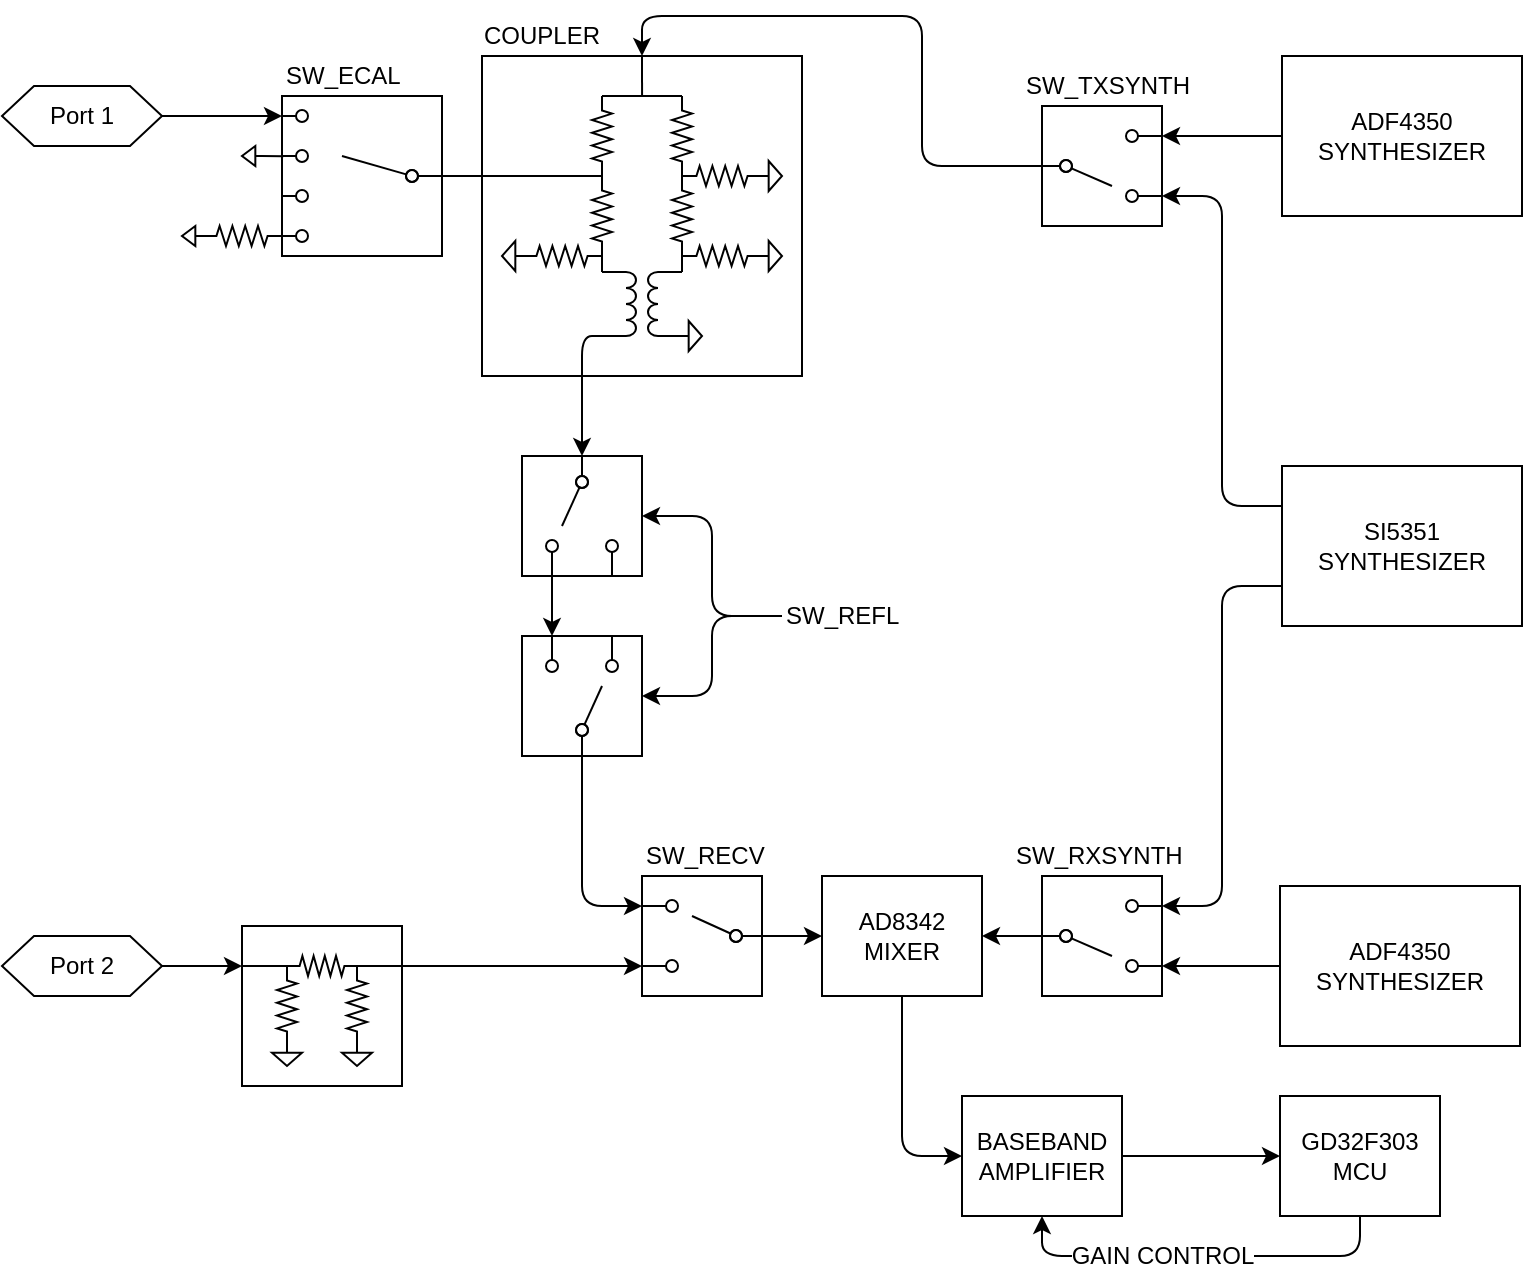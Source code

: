 <mxfile version="11.1.4" type="device"><diagram id="cgVU8b_XZretof_O3V7h" name="Page-1"><mxGraphModel dx="239" dy="143" grid="1" gridSize="10" guides="1" tooltips="1" connect="1" arrows="1" fold="1" page="1" pageScale="1" pageWidth="1200" pageHeight="1100" math="0" shadow="0"><root><mxCell id="0"/><mxCell id="1" parent="0"/><mxCell id="WSFBnUzF09cNCr2kYtJ2-11" style="edgeStyle=orthogonalEdgeStyle;rounded=1;orthogonalLoop=1;jettySize=auto;html=1;exitX=0;exitY=0.5;exitDx=0;exitDy=0;" parent="1" source="WSFBnUzF09cNCr2kYtJ2-2" edge="1"><mxGeometry relative="1" as="geometry"><mxPoint x="660" y="695" as="targetPoint"/><Array as="points"><mxPoint x="700" y="695"/><mxPoint x="700" y="695"/></Array></mxGeometry></mxCell><mxCell id="WSFBnUzF09cNCr2kYtJ2-2" value="ADF4350&lt;br&gt;SYNTHESIZER" style="rounded=0;whiteSpace=wrap;html=1;" parent="1" vertex="1"><mxGeometry x="719" y="655" width="120" height="80" as="geometry"/></mxCell><mxCell id="WSFBnUzF09cNCr2kYtJ2-78" style="edgeStyle=orthogonalEdgeStyle;rounded=1;orthogonalLoop=1;jettySize=auto;html=1;exitX=0;exitY=0.25;exitDx=0;exitDy=0;endArrow=classic;endFill=1;strokeColor=#000000;entryX=0;entryY=0.25;entryDx=0;entryDy=0;" parent="1" source="WSFBnUzF09cNCr2kYtJ2-3" target="WSFBnUzF09cNCr2kYtJ2-214" edge="1"><mxGeometry relative="1" as="geometry"><mxPoint x="670" y="310" as="targetPoint"/><Array as="points"><mxPoint x="690" y="465"/><mxPoint x="690" y="310"/></Array></mxGeometry></mxCell><mxCell id="WSFBnUzF09cNCr2kYtJ2-79" style="edgeStyle=orthogonalEdgeStyle;rounded=1;orthogonalLoop=1;jettySize=auto;html=1;exitX=0;exitY=0.75;exitDx=0;exitDy=0;endArrow=classic;endFill=1;strokeColor=#000000;entryX=0;entryY=0.75;entryDx=0;entryDy=0;" parent="1" source="WSFBnUzF09cNCr2kYtJ2-3" target="WSFBnUzF09cNCr2kYtJ2-299" edge="1"><mxGeometry relative="1" as="geometry"><mxPoint x="660" y="670" as="targetPoint"/><Array as="points"><mxPoint x="690" y="505"/><mxPoint x="690" y="665"/></Array></mxGeometry></mxCell><mxCell id="WSFBnUzF09cNCr2kYtJ2-3" value="SI5351&lt;br&gt;SYNTHESIZER" style="rounded=0;whiteSpace=wrap;html=1;" parent="1" vertex="1"><mxGeometry x="720" y="445" width="120" height="80" as="geometry"/></mxCell><mxCell id="WSFBnUzF09cNCr2kYtJ2-9" style="edgeStyle=orthogonalEdgeStyle;rounded=1;orthogonalLoop=1;jettySize=auto;html=1;exitX=0;exitY=0.5;exitDx=0;exitDy=0;entryX=0;entryY=0.75;entryDx=0;entryDy=0;" parent="1" source="WSFBnUzF09cNCr2kYtJ2-4" target="WSFBnUzF09cNCr2kYtJ2-214" edge="1"><mxGeometry relative="1" as="geometry"><mxPoint x="680" y="280" as="targetPoint"/><Array as="points"/></mxGeometry></mxCell><mxCell id="WSFBnUzF09cNCr2kYtJ2-4" value="ADF4350&lt;br&gt;SYNTHESIZER" style="rounded=0;whiteSpace=wrap;html=1;" parent="1" vertex="1"><mxGeometry x="720" y="240" width="120" height="80" as="geometry"/></mxCell><mxCell id="WSFBnUzF09cNCr2kYtJ2-122" style="edgeStyle=orthogonalEdgeStyle;rounded=1;orthogonalLoop=1;jettySize=auto;html=1;exitX=0.5;exitY=1;exitDx=0;exitDy=0;entryX=0;entryY=0.5;entryDx=0;entryDy=0;endArrow=classic;endFill=1;strokeColor=#000000;" parent="1" source="WSFBnUzF09cNCr2kYtJ2-12" target="WSFBnUzF09cNCr2kYtJ2-121" edge="1"><mxGeometry relative="1" as="geometry"/></mxCell><mxCell id="WSFBnUzF09cNCr2kYtJ2-12" value="AD8342&lt;br&gt;MIXER" style="rounded=0;whiteSpace=wrap;html=1;" parent="1" vertex="1"><mxGeometry x="490" y="650" width="80" height="60" as="geometry"/></mxCell><mxCell id="WSFBnUzF09cNCr2kYtJ2-124" style="edgeStyle=orthogonalEdgeStyle;rounded=1;orthogonalLoop=1;jettySize=auto;html=1;exitX=1;exitY=0.5;exitDx=0;exitDy=0;endArrow=classic;endFill=1;strokeColor=#000000;" parent="1" source="WSFBnUzF09cNCr2kYtJ2-121" target="WSFBnUzF09cNCr2kYtJ2-123" edge="1"><mxGeometry relative="1" as="geometry"/></mxCell><mxCell id="WSFBnUzF09cNCr2kYtJ2-121" value="BASEBAND&lt;br&gt;AMPLIFIER" style="rounded=0;whiteSpace=wrap;html=1;" parent="1" vertex="1"><mxGeometry x="560" y="760" width="80" height="60" as="geometry"/></mxCell><mxCell id="WSFBnUzF09cNCr2kYtJ2-234" style="edgeStyle=orthogonalEdgeStyle;rounded=1;orthogonalLoop=1;jettySize=auto;html=1;exitX=0.5;exitY=1;exitDx=0;exitDy=0;entryX=0.5;entryY=1;entryDx=0;entryDy=0;endArrow=classic;endFill=1;strokeColor=#000000;" parent="1" source="WSFBnUzF09cNCr2kYtJ2-123" target="WSFBnUzF09cNCr2kYtJ2-121" edge="1"><mxGeometry relative="1" as="geometry"/></mxCell><mxCell id="WSFBnUzF09cNCr2kYtJ2-235" value="GAIN CONTROL" style="text;html=1;resizable=0;points=[];align=center;verticalAlign=middle;labelBackgroundColor=#ffffff;" parent="WSFBnUzF09cNCr2kYtJ2-234" vertex="1" connectable="0"><mxGeometry x="0.316" y="-1" relative="1" as="geometry"><mxPoint x="12" y="0.5" as="offset"/></mxGeometry></mxCell><mxCell id="WSFBnUzF09cNCr2kYtJ2-123" value="GD32F303&lt;br&gt;MCU" style="rounded=0;whiteSpace=wrap;html=1;" parent="1" vertex="1"><mxGeometry x="719" y="760" width="80" height="60" as="geometry"/></mxCell><mxCell id="WSFBnUzF09cNCr2kYtJ2-270" style="edgeStyle=none;rounded=1;orthogonalLoop=1;jettySize=auto;html=1;exitX=1;exitY=0.5;exitDx=0;exitDy=0;endArrow=classic;endFill=1;strokeColor=#000000;" parent="1" source="WSFBnUzF09cNCr2kYtJ2-125" edge="1"><mxGeometry relative="1" as="geometry"><mxPoint x="220" y="270" as="targetPoint"/></mxGeometry></mxCell><mxCell id="WSFBnUzF09cNCr2kYtJ2-125" value="Port 1" style="shape=hexagon;perimeter=hexagonPerimeter2;whiteSpace=wrap;html=1;size=0.2;" parent="1" vertex="1"><mxGeometry x="80" y="255" width="80" height="30" as="geometry"/></mxCell><mxCell id="WSFBnUzF09cNCr2kYtJ2-138" style="edgeStyle=orthogonalEdgeStyle;rounded=1;orthogonalLoop=1;jettySize=auto;html=1;exitX=1;exitY=0.5;exitDx=0;exitDy=0;entryX=0;entryY=0.25;entryDx=0;entryDy=0;endArrow=classic;endFill=1;strokeColor=#000000;" parent="1" source="WSFBnUzF09cNCr2kYtJ2-127" target="WSFBnUzF09cNCr2kYtJ2-128" edge="1"><mxGeometry relative="1" as="geometry"/></mxCell><mxCell id="WSFBnUzF09cNCr2kYtJ2-127" value="Port 2" style="shape=hexagon;perimeter=hexagonPerimeter2;whiteSpace=wrap;html=1;size=0.2;" parent="1" vertex="1"><mxGeometry x="80" y="680" width="80" height="30" as="geometry"/></mxCell><mxCell id="WSFBnUzF09cNCr2kYtJ2-136" value="" style="group" parent="1" vertex="1" connectable="0"><mxGeometry x="200" y="675" width="80" height="80" as="geometry"/></mxCell><mxCell id="WSFBnUzF09cNCr2kYtJ2-128" value="" style="rounded=0;whiteSpace=wrap;html=1;" parent="WSFBnUzF09cNCr2kYtJ2-136" vertex="1"><mxGeometry width="80" height="80" as="geometry"/></mxCell><mxCell id="WSFBnUzF09cNCr2kYtJ2-129" value="" style="pointerEvents=1;verticalLabelPosition=bottom;shadow=0;dashed=0;align=center;fillColor=#ffffff;html=1;verticalAlign=top;strokeWidth=1;shape=mxgraph.electrical.resistors.resistor_2;" parent="WSFBnUzF09cNCr2kYtJ2-136" vertex="1"><mxGeometry x="22.5" y="15" width="35" height="10" as="geometry"/></mxCell><mxCell id="WSFBnUzF09cNCr2kYtJ2-130" value="" style="pointerEvents=1;verticalLabelPosition=bottom;shadow=0;dashed=0;align=center;fillColor=#ffffff;html=1;verticalAlign=top;strokeWidth=1;shape=mxgraph.electrical.resistors.resistor_2;direction=south;" parent="WSFBnUzF09cNCr2kYtJ2-136" vertex="1"><mxGeometry x="17.5" y="20" width="10" height="40" as="geometry"/></mxCell><mxCell id="WSFBnUzF09cNCr2kYtJ2-135" style="edgeStyle=orthogonalEdgeStyle;rounded=1;orthogonalLoop=1;jettySize=auto;html=1;exitX=0;exitY=0.5;exitDx=0;exitDy=0;exitPerimeter=0;entryX=1;entryY=0.25;entryDx=0;entryDy=0;endArrow=none;endFill=0;strokeColor=#000000;" parent="WSFBnUzF09cNCr2kYtJ2-136" source="WSFBnUzF09cNCr2kYtJ2-131" target="WSFBnUzF09cNCr2kYtJ2-128" edge="1"><mxGeometry relative="1" as="geometry"/></mxCell><mxCell id="WSFBnUzF09cNCr2kYtJ2-131" value="" style="pointerEvents=1;verticalLabelPosition=bottom;shadow=0;dashed=0;align=center;fillColor=#ffffff;html=1;verticalAlign=top;strokeWidth=1;shape=mxgraph.electrical.resistors.resistor_2;direction=south;" parent="WSFBnUzF09cNCr2kYtJ2-136" vertex="1"><mxGeometry x="52.5" y="20" width="10" height="40" as="geometry"/></mxCell><mxCell id="WSFBnUzF09cNCr2kYtJ2-132" value="" style="pointerEvents=1;verticalLabelPosition=bottom;shadow=0;dashed=0;align=center;fillColor=#ffffff;html=1;verticalAlign=top;strokeWidth=1;shape=mxgraph.electrical.signal_sources.signal_ground;" parent="WSFBnUzF09cNCr2kYtJ2-136" vertex="1"><mxGeometry x="15" y="60" width="15" height="10" as="geometry"/></mxCell><mxCell id="WSFBnUzF09cNCr2kYtJ2-133" value="" style="pointerEvents=1;verticalLabelPosition=bottom;shadow=0;dashed=0;align=center;fillColor=#ffffff;html=1;verticalAlign=top;strokeWidth=1;shape=mxgraph.electrical.signal_sources.signal_ground;" parent="WSFBnUzF09cNCr2kYtJ2-136" vertex="1"><mxGeometry x="50" y="60" width="15" height="10" as="geometry"/></mxCell><mxCell id="WSFBnUzF09cNCr2kYtJ2-134" style="edgeStyle=orthogonalEdgeStyle;rounded=1;orthogonalLoop=1;jettySize=auto;html=1;exitX=0;exitY=0.25;exitDx=0;exitDy=0;entryX=0;entryY=0.5;entryDx=0;entryDy=0;entryPerimeter=0;endArrow=none;endFill=0;strokeColor=#000000;" parent="WSFBnUzF09cNCr2kYtJ2-136" source="WSFBnUzF09cNCr2kYtJ2-128" target="WSFBnUzF09cNCr2kYtJ2-129" edge="1"><mxGeometry relative="1" as="geometry"/></mxCell><mxCell id="WSFBnUzF09cNCr2kYtJ2-191" value="" style="group;rotation=-90;" parent="1" vertex="1" connectable="0"><mxGeometry x="340" y="440" width="60" height="60" as="geometry"/></mxCell><mxCell id="WSFBnUzF09cNCr2kYtJ2-192" value="" style="rounded=0;whiteSpace=wrap;html=1;rotation=-90;" parent="WSFBnUzF09cNCr2kYtJ2-191" vertex="1"><mxGeometry width="60" height="60" as="geometry"/></mxCell><mxCell id="WSFBnUzF09cNCr2kYtJ2-193" value="" style="endArrow=oval;html=1;endFill=0;exitX=0;exitY=0.25;exitDx=0;exitDy=0;" parent="WSFBnUzF09cNCr2kYtJ2-191" source="WSFBnUzF09cNCr2kYtJ2-192" edge="1"><mxGeometry width="50" height="50" relative="1" as="geometry"><mxPoint x="15" y="65" as="sourcePoint"/><mxPoint x="15" y="45" as="targetPoint"/></mxGeometry></mxCell><mxCell id="WSFBnUzF09cNCr2kYtJ2-194" value="" style="endArrow=oval;html=1;endFill=0;exitX=0;exitY=0.75;exitDx=0;exitDy=0;" parent="WSFBnUzF09cNCr2kYtJ2-191" source="WSFBnUzF09cNCr2kYtJ2-192" edge="1"><mxGeometry width="50" height="50" relative="1" as="geometry"><mxPoint x="45" y="65" as="sourcePoint"/><mxPoint x="45" y="45" as="targetPoint"/></mxGeometry></mxCell><mxCell id="WSFBnUzF09cNCr2kYtJ2-195" value="" style="endArrow=oval;html=1;endFill=0;" parent="WSFBnUzF09cNCr2kYtJ2-191" edge="1"><mxGeometry width="50" height="50" relative="1" as="geometry"><mxPoint x="20" y="35" as="sourcePoint"/><mxPoint x="30" y="13" as="targetPoint"/></mxGeometry></mxCell><mxCell id="WSFBnUzF09cNCr2kYtJ2-196" value="" style="endArrow=oval;html=1;endFill=0;exitX=1;exitY=0.5;exitDx=0;exitDy=0;" parent="WSFBnUzF09cNCr2kYtJ2-191" source="WSFBnUzF09cNCr2kYtJ2-192" edge="1"><mxGeometry width="50" height="50" relative="1" as="geometry"><mxPoint x="30" y="-7" as="sourcePoint"/><mxPoint x="30" y="13" as="targetPoint"/></mxGeometry></mxCell><mxCell id="WSFBnUzF09cNCr2kYtJ2-213" value="" style="group;rotation=-180;" parent="1" vertex="1" connectable="0"><mxGeometry x="600" y="265" width="60" height="60" as="geometry"/></mxCell><mxCell id="WSFBnUzF09cNCr2kYtJ2-214" value="" style="rounded=0;whiteSpace=wrap;html=1;rotation=-180;" parent="WSFBnUzF09cNCr2kYtJ2-213" vertex="1"><mxGeometry width="60" height="60" as="geometry"/></mxCell><mxCell id="WSFBnUzF09cNCr2kYtJ2-215" value="" style="endArrow=oval;html=1;endFill=0;exitX=0;exitY=0.25;exitDx=0;exitDy=0;" parent="WSFBnUzF09cNCr2kYtJ2-213" source="WSFBnUzF09cNCr2kYtJ2-214" edge="1"><mxGeometry width="50" height="50" relative="1" as="geometry"><mxPoint x="65" y="45" as="sourcePoint"/><mxPoint x="45" y="45" as="targetPoint"/></mxGeometry></mxCell><mxCell id="WSFBnUzF09cNCr2kYtJ2-216" value="" style="endArrow=oval;html=1;endFill=0;exitX=0;exitY=0.75;exitDx=0;exitDy=0;" parent="WSFBnUzF09cNCr2kYtJ2-213" source="WSFBnUzF09cNCr2kYtJ2-214" edge="1"><mxGeometry width="50" height="50" relative="1" as="geometry"><mxPoint x="65" y="15" as="sourcePoint"/><mxPoint x="45" y="15" as="targetPoint"/></mxGeometry></mxCell><mxCell id="WSFBnUzF09cNCr2kYtJ2-217" value="" style="endArrow=oval;html=1;endFill=0;" parent="WSFBnUzF09cNCr2kYtJ2-213" edge="1"><mxGeometry width="50" height="50" relative="1" as="geometry"><mxPoint x="35" y="40" as="sourcePoint"/><mxPoint x="12" y="30" as="targetPoint"/></mxGeometry></mxCell><mxCell id="WSFBnUzF09cNCr2kYtJ2-218" value="" style="endArrow=oval;html=1;endFill=0;exitX=1;exitY=0.5;exitDx=0;exitDy=0;" parent="WSFBnUzF09cNCr2kYtJ2-213" source="WSFBnUzF09cNCr2kYtJ2-214" edge="1"><mxGeometry width="50" height="50" relative="1" as="geometry"><mxPoint x="-8" y="30" as="sourcePoint"/><mxPoint x="12" y="30" as="targetPoint"/></mxGeometry></mxCell><mxCell id="WSFBnUzF09cNCr2kYtJ2-220" style="edgeStyle=orthogonalEdgeStyle;rounded=1;orthogonalLoop=1;jettySize=auto;html=1;exitX=1;exitY=0.5;exitDx=0;exitDy=0;entryX=0.5;entryY=0;entryDx=0;entryDy=0;endArrow=classic;endFill=1;strokeColor=#000000;" parent="1" source="WSFBnUzF09cNCr2kYtJ2-214" target="WSFBnUzF09cNCr2kYtJ2-64" edge="1"><mxGeometry relative="1" as="geometry"/></mxCell><mxCell id="WSFBnUzF09cNCr2kYtJ2-223" value="" style="group" parent="1" vertex="1" connectable="0"><mxGeometry x="320" y="240" width="160" height="160" as="geometry"/></mxCell><mxCell id="WSFBnUzF09cNCr2kYtJ2-64" value="" style="rounded=0;whiteSpace=wrap;html=1;" parent="WSFBnUzF09cNCr2kYtJ2-223" vertex="1"><mxGeometry width="160" height="160" as="geometry"/></mxCell><mxCell id="WSFBnUzF09cNCr2kYtJ2-140" value="" style="pointerEvents=1;verticalLabelPosition=bottom;shadow=0;dashed=0;align=center;fillColor=#ffffff;html=1;verticalAlign=top;strokeWidth=1;shape=mxgraph.electrical.resistors.resistor_2;direction=south;" parent="WSFBnUzF09cNCr2kYtJ2-223" vertex="1"><mxGeometry x="55" y="20" width="10" height="40" as="geometry"/></mxCell><mxCell id="WSFBnUzF09cNCr2kYtJ2-141" value="" style="pointerEvents=1;verticalLabelPosition=bottom;shadow=0;dashed=0;align=center;fillColor=#ffffff;html=1;verticalAlign=top;strokeWidth=1;shape=mxgraph.electrical.resistors.resistor_2;direction=south;" parent="WSFBnUzF09cNCr2kYtJ2-223" vertex="1"><mxGeometry x="95" y="20" width="10" height="40" as="geometry"/></mxCell><mxCell id="WSFBnUzF09cNCr2kYtJ2-151" style="edgeStyle=orthogonalEdgeStyle;rounded=1;orthogonalLoop=1;jettySize=auto;html=1;exitX=0;exitY=0.5;exitDx=0;exitDy=0;exitPerimeter=0;entryX=0;entryY=0.5;entryDx=0;entryDy=0;entryPerimeter=0;endArrow=none;endFill=0;strokeColor=#000000;" parent="WSFBnUzF09cNCr2kYtJ2-223" source="WSFBnUzF09cNCr2kYtJ2-140" target="WSFBnUzF09cNCr2kYtJ2-141" edge="1"><mxGeometry relative="1" as="geometry"><Array as="points"><mxPoint x="80" y="20"/><mxPoint x="80" y="20"/></Array></mxGeometry></mxCell><mxCell id="WSFBnUzF09cNCr2kYtJ2-142" value="" style="pointerEvents=1;verticalLabelPosition=bottom;shadow=0;dashed=0;align=center;fillColor=#ffffff;html=1;verticalAlign=top;strokeWidth=1;shape=mxgraph.electrical.resistors.resistor_2;direction=south;" parent="WSFBnUzF09cNCr2kYtJ2-223" vertex="1"><mxGeometry x="55" y="60" width="10" height="40" as="geometry"/></mxCell><mxCell id="WSFBnUzF09cNCr2kYtJ2-143" value="" style="pointerEvents=1;verticalLabelPosition=bottom;shadow=0;dashed=0;align=center;fillColor=#ffffff;html=1;verticalAlign=top;strokeWidth=1;shape=mxgraph.electrical.resistors.resistor_2;direction=south;" parent="WSFBnUzF09cNCr2kYtJ2-223" vertex="1"><mxGeometry x="95" y="60" width="10" height="40" as="geometry"/></mxCell><mxCell id="WSFBnUzF09cNCr2kYtJ2-144" value="" style="pointerEvents=1;verticalLabelPosition=bottom;shadow=0;dashed=0;align=center;fillColor=#ffffff;html=1;verticalAlign=top;strokeWidth=1;shape=mxgraph.electrical.resistors.resistor_2;direction=west;" parent="WSFBnUzF09cNCr2kYtJ2-223" vertex="1"><mxGeometry x="20" y="95" width="40" height="10" as="geometry"/></mxCell><mxCell id="WSFBnUzF09cNCr2kYtJ2-145" value="" style="pointerEvents=1;verticalLabelPosition=bottom;shadow=0;dashed=0;align=center;fillColor=#ffffff;html=1;verticalAlign=top;strokeWidth=1;shape=mxgraph.electrical.resistors.resistor_2;direction=west;" parent="WSFBnUzF09cNCr2kYtJ2-223" vertex="1"><mxGeometry x="100" y="95" width="40" height="10" as="geometry"/></mxCell><mxCell id="WSFBnUzF09cNCr2kYtJ2-146" value="" style="pointerEvents=1;verticalLabelPosition=bottom;shadow=0;dashed=0;align=center;fillColor=#ffffff;html=1;verticalAlign=top;strokeWidth=1;shape=mxgraph.electrical.resistors.resistor_2;direction=west;" parent="WSFBnUzF09cNCr2kYtJ2-223" vertex="1"><mxGeometry x="100" y="55" width="40" height="10" as="geometry"/></mxCell><mxCell id="WSFBnUzF09cNCr2kYtJ2-147" value="" style="pointerEvents=1;verticalLabelPosition=bottom;shadow=0;dashed=0;align=center;fillColor=#ffffff;html=1;verticalAlign=top;strokeWidth=1;shape=mxgraph.electrical.signal_sources.signal_ground;direction=north;" parent="WSFBnUzF09cNCr2kYtJ2-223" vertex="1"><mxGeometry x="140" y="52.5" width="10" height="15" as="geometry"/></mxCell><mxCell id="WSFBnUzF09cNCr2kYtJ2-148" value="" style="pointerEvents=1;verticalLabelPosition=bottom;shadow=0;dashed=0;align=center;fillColor=#ffffff;html=1;verticalAlign=top;strokeWidth=1;shape=mxgraph.electrical.signal_sources.signal_ground;direction=north;" parent="WSFBnUzF09cNCr2kYtJ2-223" vertex="1"><mxGeometry x="140" y="92.5" width="10" height="15" as="geometry"/></mxCell><mxCell id="WSFBnUzF09cNCr2kYtJ2-149" value="" style="pointerEvents=1;verticalLabelPosition=bottom;shadow=0;dashed=0;align=center;fillColor=#ffffff;html=1;verticalAlign=top;strokeWidth=1;shape=mxgraph.electrical.signal_sources.signal_ground;direction=south;" parent="WSFBnUzF09cNCr2kYtJ2-223" vertex="1"><mxGeometry x="10" y="92.5" width="10" height="15" as="geometry"/></mxCell><mxCell id="WSFBnUzF09cNCr2kYtJ2-153" value="" style="pointerEvents=1;verticalLabelPosition=bottom;shadow=0;dashed=0;align=center;fillColor=#ffffff;html=1;verticalAlign=top;strokeWidth=1;shape=mxgraph.electrical.inductors.transformer;direction=east;" parent="WSFBnUzF09cNCr2kYtJ2-223" vertex="1"><mxGeometry x="60" y="108" width="40" height="32" as="geometry"/></mxCell><mxCell id="WSFBnUzF09cNCr2kYtJ2-154" style="edgeStyle=orthogonalEdgeStyle;rounded=1;orthogonalLoop=1;jettySize=auto;html=1;exitX=0;exitY=0.5;exitDx=0;exitDy=0;exitPerimeter=0;entryX=0;entryY=0;entryDx=0;entryDy=0;entryPerimeter=0;endArrow=none;endFill=0;strokeColor=#000000;" parent="WSFBnUzF09cNCr2kYtJ2-223" source="WSFBnUzF09cNCr2kYtJ2-144" target="WSFBnUzF09cNCr2kYtJ2-153" edge="1"><mxGeometry relative="1" as="geometry"/></mxCell><mxCell id="WSFBnUzF09cNCr2kYtJ2-155" style="edgeStyle=orthogonalEdgeStyle;rounded=1;orthogonalLoop=1;jettySize=auto;html=1;exitX=1;exitY=0.5;exitDx=0;exitDy=0;exitPerimeter=0;entryX=1;entryY=0;entryDx=0;entryDy=0;entryPerimeter=0;endArrow=none;endFill=0;strokeColor=#000000;" parent="WSFBnUzF09cNCr2kYtJ2-223" source="WSFBnUzF09cNCr2kYtJ2-145" target="WSFBnUzF09cNCr2kYtJ2-153" edge="1"><mxGeometry relative="1" as="geometry"/></mxCell><mxCell id="WSFBnUzF09cNCr2kYtJ2-156" value="" style="pointerEvents=1;verticalLabelPosition=bottom;shadow=0;dashed=0;align=center;fillColor=#ffffff;html=1;verticalAlign=top;strokeWidth=1;shape=mxgraph.electrical.signal_sources.signal_ground;direction=north;" parent="WSFBnUzF09cNCr2kYtJ2-223" vertex="1"><mxGeometry x="100" y="132.5" width="10" height="15" as="geometry"/></mxCell><mxCell id="WSFBnUzF09cNCr2kYtJ2-222" style="edgeStyle=orthogonalEdgeStyle;rounded=1;orthogonalLoop=1;jettySize=auto;html=1;exitX=0.5;exitY=0;exitDx=0;exitDy=0;endArrow=none;endFill=0;strokeColor=#000000;" parent="WSFBnUzF09cNCr2kYtJ2-223" source="WSFBnUzF09cNCr2kYtJ2-64" edge="1"><mxGeometry relative="1" as="geometry"><mxPoint x="80.032" y="19.935" as="targetPoint"/></mxGeometry></mxCell><mxCell id="WSFBnUzF09cNCr2kYtJ2-197" style="edgeStyle=orthogonalEdgeStyle;rounded=1;orthogonalLoop=1;jettySize=auto;html=1;exitX=0;exitY=1;exitDx=0;exitDy=0;exitPerimeter=0;entryX=1;entryY=0.5;entryDx=0;entryDy=0;endArrow=classic;endFill=1;strokeColor=#000000;" parent="1" source="WSFBnUzF09cNCr2kYtJ2-153" target="WSFBnUzF09cNCr2kYtJ2-192" edge="1"><mxGeometry relative="1" as="geometry"><Array as="points"><mxPoint x="370" y="380"/></Array></mxGeometry></mxCell><mxCell id="WSFBnUzF09cNCr2kYtJ2-225" value="COUPLER" style="text;html=1;strokeColor=none;fillColor=none;align=center;verticalAlign=middle;whiteSpace=wrap;rounded=0;" parent="1" vertex="1"><mxGeometry x="320" y="220" width="60" height="20" as="geometry"/></mxCell><mxCell id="WSFBnUzF09cNCr2kYtJ2-226" value="" style="group;rotation=90;" parent="1" vertex="1" connectable="0"><mxGeometry x="340" y="530" width="60" height="60" as="geometry"/></mxCell><mxCell id="WSFBnUzF09cNCr2kYtJ2-227" value="" style="rounded=0;whiteSpace=wrap;html=1;rotation=90;" parent="WSFBnUzF09cNCr2kYtJ2-226" vertex="1"><mxGeometry width="60" height="60" as="geometry"/></mxCell><mxCell id="WSFBnUzF09cNCr2kYtJ2-228" value="" style="endArrow=oval;html=1;endFill=0;exitX=0;exitY=0.25;exitDx=0;exitDy=0;" parent="WSFBnUzF09cNCr2kYtJ2-226" source="WSFBnUzF09cNCr2kYtJ2-227" edge="1"><mxGeometry width="50" height="50" relative="1" as="geometry"><mxPoint x="45" y="-5" as="sourcePoint"/><mxPoint x="45" y="15" as="targetPoint"/></mxGeometry></mxCell><mxCell id="WSFBnUzF09cNCr2kYtJ2-229" value="" style="endArrow=oval;html=1;endFill=0;exitX=0;exitY=0.75;exitDx=0;exitDy=0;" parent="WSFBnUzF09cNCr2kYtJ2-226" source="WSFBnUzF09cNCr2kYtJ2-227" edge="1"><mxGeometry width="50" height="50" relative="1" as="geometry"><mxPoint x="15" y="-5" as="sourcePoint"/><mxPoint x="15" y="15" as="targetPoint"/></mxGeometry></mxCell><mxCell id="WSFBnUzF09cNCr2kYtJ2-230" value="" style="endArrow=oval;html=1;endFill=0;" parent="WSFBnUzF09cNCr2kYtJ2-226" edge="1"><mxGeometry width="50" height="50" relative="1" as="geometry"><mxPoint x="40" y="25" as="sourcePoint"/><mxPoint x="30" y="47" as="targetPoint"/></mxGeometry></mxCell><mxCell id="WSFBnUzF09cNCr2kYtJ2-231" value="" style="endArrow=oval;html=1;endFill=0;exitX=1;exitY=0.5;exitDx=0;exitDy=0;" parent="WSFBnUzF09cNCr2kYtJ2-226" source="WSFBnUzF09cNCr2kYtJ2-227" edge="1"><mxGeometry width="50" height="50" relative="1" as="geometry"><mxPoint x="30" y="67" as="sourcePoint"/><mxPoint x="30" y="47" as="targetPoint"/></mxGeometry></mxCell><mxCell id="WSFBnUzF09cNCr2kYtJ2-232" style="edgeStyle=orthogonalEdgeStyle;rounded=1;orthogonalLoop=1;jettySize=auto;html=1;exitX=0;exitY=0.25;exitDx=0;exitDy=0;entryX=0;entryY=0.75;entryDx=0;entryDy=0;endArrow=classic;endFill=1;strokeColor=#000000;" parent="1" source="WSFBnUzF09cNCr2kYtJ2-192" target="WSFBnUzF09cNCr2kYtJ2-227" edge="1"><mxGeometry relative="1" as="geometry"/></mxCell><mxCell id="WSFBnUzF09cNCr2kYtJ2-237" value="" style="group;rotation=0;" parent="1" vertex="1" connectable="0"><mxGeometry x="400" y="650" width="60" height="60" as="geometry"/></mxCell><mxCell id="WSFBnUzF09cNCr2kYtJ2-238" value="" style="rounded=0;whiteSpace=wrap;html=1;rotation=0;" parent="WSFBnUzF09cNCr2kYtJ2-237" vertex="1"><mxGeometry width="60" height="60" as="geometry"/></mxCell><mxCell id="WSFBnUzF09cNCr2kYtJ2-239" value="" style="endArrow=oval;html=1;endFill=0;exitX=0;exitY=0.25;exitDx=0;exitDy=0;" parent="WSFBnUzF09cNCr2kYtJ2-237" source="WSFBnUzF09cNCr2kYtJ2-238" edge="1"><mxGeometry width="50" height="50" relative="1" as="geometry"><mxPoint x="-5" y="15" as="sourcePoint"/><mxPoint x="15" y="15" as="targetPoint"/></mxGeometry></mxCell><mxCell id="WSFBnUzF09cNCr2kYtJ2-240" value="" style="endArrow=oval;html=1;endFill=0;exitX=0;exitY=0.75;exitDx=0;exitDy=0;" parent="WSFBnUzF09cNCr2kYtJ2-237" source="WSFBnUzF09cNCr2kYtJ2-238" edge="1"><mxGeometry width="50" height="50" relative="1" as="geometry"><mxPoint x="-5" y="45" as="sourcePoint"/><mxPoint x="15" y="45" as="targetPoint"/></mxGeometry></mxCell><mxCell id="WSFBnUzF09cNCr2kYtJ2-241" value="" style="endArrow=oval;html=1;endFill=0;" parent="WSFBnUzF09cNCr2kYtJ2-237" edge="1"><mxGeometry width="50" height="50" relative="1" as="geometry"><mxPoint x="25" y="20" as="sourcePoint"/><mxPoint x="47" y="30" as="targetPoint"/></mxGeometry></mxCell><mxCell id="WSFBnUzF09cNCr2kYtJ2-242" value="" style="endArrow=oval;html=1;endFill=0;exitX=1;exitY=0.5;exitDx=0;exitDy=0;" parent="WSFBnUzF09cNCr2kYtJ2-237" source="WSFBnUzF09cNCr2kYtJ2-238" edge="1"><mxGeometry width="50" height="50" relative="1" as="geometry"><mxPoint x="67" y="30" as="sourcePoint"/><mxPoint x="47" y="30" as="targetPoint"/></mxGeometry></mxCell><mxCell id="WSFBnUzF09cNCr2kYtJ2-243" style="edgeStyle=orthogonalEdgeStyle;rounded=1;orthogonalLoop=1;jettySize=auto;html=1;exitX=1;exitY=0.5;exitDx=0;exitDy=0;entryX=0;entryY=0.5;entryDx=0;entryDy=0;endArrow=classic;endFill=1;strokeColor=#000000;" parent="1" source="WSFBnUzF09cNCr2kYtJ2-238" target="WSFBnUzF09cNCr2kYtJ2-12" edge="1"><mxGeometry relative="1" as="geometry"/></mxCell><mxCell id="WSFBnUzF09cNCr2kYtJ2-255" style="edgeStyle=orthogonalEdgeStyle;rounded=1;orthogonalLoop=1;jettySize=auto;html=1;exitX=1;exitY=0.5;exitDx=0;exitDy=0;entryX=0;entryY=0.25;entryDx=0;entryDy=0;endArrow=classic;endFill=1;strokeColor=#000000;" parent="1" source="WSFBnUzF09cNCr2kYtJ2-227" target="WSFBnUzF09cNCr2kYtJ2-238" edge="1"><mxGeometry relative="1" as="geometry"><Array as="points"><mxPoint x="370" y="665"/></Array></mxGeometry></mxCell><mxCell id="WSFBnUzF09cNCr2kYtJ2-268" value="" style="group" parent="1" vertex="1" connectable="0"><mxGeometry x="220" y="260" width="80" height="80" as="geometry"/></mxCell><mxCell id="WSFBnUzF09cNCr2kYtJ2-260" value="" style="rounded=0;whiteSpace=wrap;html=1;" parent="WSFBnUzF09cNCr2kYtJ2-268" vertex="1"><mxGeometry width="80" height="80" as="geometry"/></mxCell><mxCell id="WSFBnUzF09cNCr2kYtJ2-261" value="" style="endArrow=oval;html=1;endFill=0;" parent="WSFBnUzF09cNCr2kYtJ2-268" edge="1"><mxGeometry width="50" height="50" relative="1" as="geometry"><mxPoint y="10" as="sourcePoint"/><mxPoint x="10" y="10" as="targetPoint"/></mxGeometry></mxCell><mxCell id="WSFBnUzF09cNCr2kYtJ2-262" value="" style="endArrow=oval;html=1;endFill=0;" parent="WSFBnUzF09cNCr2kYtJ2-268" edge="1"><mxGeometry width="50" height="50" relative="1" as="geometry"><mxPoint y="30" as="sourcePoint"/><mxPoint x="10" y="30" as="targetPoint"/></mxGeometry></mxCell><mxCell id="WSFBnUzF09cNCr2kYtJ2-263" value="" style="endArrow=oval;html=1;endFill=0;" parent="WSFBnUzF09cNCr2kYtJ2-268" edge="1"><mxGeometry width="50" height="50" relative="1" as="geometry"><mxPoint y="50" as="sourcePoint"/><mxPoint x="10" y="50" as="targetPoint"/></mxGeometry></mxCell><mxCell id="WSFBnUzF09cNCr2kYtJ2-264" value="" style="endArrow=oval;html=1;endFill=0;" parent="WSFBnUzF09cNCr2kYtJ2-268" edge="1"><mxGeometry width="50" height="50" relative="1" as="geometry"><mxPoint y="70" as="sourcePoint"/><mxPoint x="10" y="70" as="targetPoint"/></mxGeometry></mxCell><mxCell id="WSFBnUzF09cNCr2kYtJ2-265" value="" style="endArrow=oval;html=1;endFill=0;" parent="WSFBnUzF09cNCr2kYtJ2-268" edge="1"><mxGeometry width="50" height="50" relative="1" as="geometry"><mxPoint x="30" y="30" as="sourcePoint"/><mxPoint x="65" y="40" as="targetPoint"/></mxGeometry></mxCell><mxCell id="WSFBnUzF09cNCr2kYtJ2-266" value="" style="endArrow=oval;html=1;endFill=0;exitX=1;exitY=0.5;exitDx=0;exitDy=0;" parent="WSFBnUzF09cNCr2kYtJ2-268" source="WSFBnUzF09cNCr2kYtJ2-260" edge="1"><mxGeometry width="50" height="50" relative="1" as="geometry"><mxPoint x="95" y="40" as="sourcePoint"/><mxPoint x="65" y="40" as="targetPoint"/></mxGeometry></mxCell><mxCell id="WSFBnUzF09cNCr2kYtJ2-269" style="edgeStyle=none;rounded=1;orthogonalLoop=1;jettySize=auto;html=1;exitX=1;exitY=0.5;exitDx=0;exitDy=0;entryX=1;entryY=0.5;entryDx=0;entryDy=0;entryPerimeter=0;endArrow=none;endFill=0;strokeColor=#000000;" parent="1" source="WSFBnUzF09cNCr2kYtJ2-260" target="WSFBnUzF09cNCr2kYtJ2-140" edge="1"><mxGeometry relative="1" as="geometry"/></mxCell><mxCell id="WSFBnUzF09cNCr2kYtJ2-296" style="edgeStyle=none;rounded=1;orthogonalLoop=1;jettySize=auto;html=1;exitX=0.5;exitY=0;exitDx=0;exitDy=0;exitPerimeter=0;endArrow=none;endFill=0;strokeColor=#000000;entryX=0.009;entryY=0.376;entryDx=0;entryDy=0;entryPerimeter=0;" parent="1" source="WSFBnUzF09cNCr2kYtJ2-291" edge="1" target="WSFBnUzF09cNCr2kYtJ2-260"><mxGeometry relative="1" as="geometry"><mxPoint x="220" y="290" as="targetPoint"/></mxGeometry></mxCell><mxCell id="WSFBnUzF09cNCr2kYtJ2-291" value="" style="pointerEvents=1;verticalLabelPosition=bottom;shadow=0;dashed=0;align=center;fillColor=#ffffff;html=1;verticalAlign=top;strokeWidth=1;shape=mxgraph.electrical.signal_sources.signal_ground;direction=south;" parent="1" vertex="1"><mxGeometry x="200" y="285" width="10" height="10" as="geometry"/></mxCell><mxCell id="WSFBnUzF09cNCr2kYtJ2-292" value="" style="pointerEvents=1;verticalLabelPosition=bottom;shadow=0;dashed=0;align=center;fillColor=#ffffff;html=1;verticalAlign=top;strokeWidth=1;shape=mxgraph.electrical.resistors.resistor_2;direction=west;" parent="1" vertex="1"><mxGeometry x="180" y="325" width="40" height="10" as="geometry"/></mxCell><mxCell id="WSFBnUzF09cNCr2kYtJ2-293" value="" style="pointerEvents=1;verticalLabelPosition=bottom;shadow=0;dashed=0;align=center;fillColor=#ffffff;html=1;verticalAlign=top;strokeWidth=1;shape=mxgraph.electrical.signal_sources.signal_ground;direction=south;" parent="1" vertex="1"><mxGeometry x="170" y="325" width="10" height="10" as="geometry"/></mxCell><mxCell id="WSFBnUzF09cNCr2kYtJ2-298" value="" style="group;rotation=-180;" parent="1" vertex="1" connectable="0"><mxGeometry x="600" y="650" width="60" height="60" as="geometry"/></mxCell><mxCell id="WSFBnUzF09cNCr2kYtJ2-299" value="" style="rounded=0;whiteSpace=wrap;html=1;rotation=-180;" parent="WSFBnUzF09cNCr2kYtJ2-298" vertex="1"><mxGeometry width="60" height="60" as="geometry"/></mxCell><mxCell id="WSFBnUzF09cNCr2kYtJ2-300" value="" style="endArrow=oval;html=1;endFill=0;exitX=0;exitY=0.25;exitDx=0;exitDy=0;" parent="WSFBnUzF09cNCr2kYtJ2-298" source="WSFBnUzF09cNCr2kYtJ2-299" edge="1"><mxGeometry width="50" height="50" relative="1" as="geometry"><mxPoint x="65" y="45" as="sourcePoint"/><mxPoint x="45" y="45" as="targetPoint"/></mxGeometry></mxCell><mxCell id="WSFBnUzF09cNCr2kYtJ2-301" value="" style="endArrow=oval;html=1;endFill=0;exitX=0;exitY=0.75;exitDx=0;exitDy=0;" parent="WSFBnUzF09cNCr2kYtJ2-298" source="WSFBnUzF09cNCr2kYtJ2-299" edge="1"><mxGeometry width="50" height="50" relative="1" as="geometry"><mxPoint x="65" y="15" as="sourcePoint"/><mxPoint x="45" y="15" as="targetPoint"/></mxGeometry></mxCell><mxCell id="WSFBnUzF09cNCr2kYtJ2-302" value="" style="endArrow=oval;html=1;endFill=0;" parent="WSFBnUzF09cNCr2kYtJ2-298" edge="1"><mxGeometry width="50" height="50" relative="1" as="geometry"><mxPoint x="35" y="40" as="sourcePoint"/><mxPoint x="12" y="30" as="targetPoint"/></mxGeometry></mxCell><mxCell id="WSFBnUzF09cNCr2kYtJ2-303" value="" style="endArrow=oval;html=1;endFill=0;exitX=1;exitY=0.5;exitDx=0;exitDy=0;" parent="WSFBnUzF09cNCr2kYtJ2-298" source="WSFBnUzF09cNCr2kYtJ2-299" edge="1"><mxGeometry width="50" height="50" relative="1" as="geometry"><mxPoint x="-8" y="30" as="sourcePoint"/><mxPoint x="12" y="30" as="targetPoint"/></mxGeometry></mxCell><mxCell id="WSFBnUzF09cNCr2kYtJ2-304" style="edgeStyle=none;rounded=1;orthogonalLoop=1;jettySize=auto;html=1;exitX=1;exitY=0.5;exitDx=0;exitDy=0;entryX=1;entryY=0.5;entryDx=0;entryDy=0;endArrow=classic;endFill=1;strokeColor=#000000;" parent="1" source="WSFBnUzF09cNCr2kYtJ2-299" target="WSFBnUzF09cNCr2kYtJ2-12" edge="1"><mxGeometry relative="1" as="geometry"/></mxCell><mxCell id="WSFBnUzF09cNCr2kYtJ2-305" value="SW_ECAL" style="text;html=1;strokeColor=none;fillColor=none;align=left;verticalAlign=middle;whiteSpace=wrap;rounded=0;" parent="1" vertex="1"><mxGeometry x="220" y="240" width="70" height="20" as="geometry"/></mxCell><mxCell id="WSFBnUzF09cNCr2kYtJ2-307" style="edgeStyle=orthogonalEdgeStyle;rounded=1;orthogonalLoop=1;jettySize=auto;html=1;exitX=0;exitY=0.5;exitDx=0;exitDy=0;entryX=0.5;entryY=1;entryDx=0;entryDy=0;endArrow=classic;endFill=1;strokeColor=#000000;" parent="1" source="WSFBnUzF09cNCr2kYtJ2-306" target="WSFBnUzF09cNCr2kYtJ2-192" edge="1"><mxGeometry relative="1" as="geometry"/></mxCell><mxCell id="WSFBnUzF09cNCr2kYtJ2-308" style="edgeStyle=orthogonalEdgeStyle;rounded=1;orthogonalLoop=1;jettySize=auto;html=1;exitX=0;exitY=0.5;exitDx=0;exitDy=0;entryX=0.5;entryY=0;entryDx=0;entryDy=0;endArrow=classic;endFill=1;strokeColor=#000000;" parent="1" source="WSFBnUzF09cNCr2kYtJ2-306" target="WSFBnUzF09cNCr2kYtJ2-227" edge="1"><mxGeometry relative="1" as="geometry"/></mxCell><mxCell id="WSFBnUzF09cNCr2kYtJ2-306" value="SW_REFL" style="text;html=1;strokeColor=none;fillColor=none;align=left;verticalAlign=middle;whiteSpace=wrap;rounded=0;" parent="1" vertex="1"><mxGeometry x="470" y="510" width="70" height="20" as="geometry"/></mxCell><mxCell id="WSFBnUzF09cNCr2kYtJ2-309" value="SW_RECV" style="text;html=1;strokeColor=none;fillColor=none;align=left;verticalAlign=middle;whiteSpace=wrap;rounded=0;" parent="1" vertex="1"><mxGeometry x="400" y="630" width="70" height="20" as="geometry"/></mxCell><mxCell id="WSFBnUzF09cNCr2kYtJ2-311" value="SW_TXSYNTH" style="text;html=1;strokeColor=none;fillColor=none;align=left;verticalAlign=middle;whiteSpace=wrap;rounded=0;" parent="1" vertex="1"><mxGeometry x="590" y="245" width="90" height="20" as="geometry"/></mxCell><mxCell id="WSFBnUzF09cNCr2kYtJ2-312" value="SW_RXSYNTH" style="text;html=1;strokeColor=none;fillColor=none;align=left;verticalAlign=middle;whiteSpace=wrap;rounded=0;" parent="1" vertex="1"><mxGeometry x="585" y="630" width="90" height="20" as="geometry"/></mxCell><mxCell id="WSFBnUzF09cNCr2kYtJ2-313" style="edgeStyle=orthogonalEdgeStyle;rounded=1;orthogonalLoop=1;jettySize=auto;html=1;exitX=1;exitY=0.25;exitDx=0;exitDy=0;entryX=0;entryY=0.75;entryDx=0;entryDy=0;endArrow=classic;endFill=1;strokeColor=#000000;" parent="1" source="WSFBnUzF09cNCr2kYtJ2-128" target="WSFBnUzF09cNCr2kYtJ2-238" edge="1"><mxGeometry relative="1" as="geometry"/></mxCell></root></mxGraphModel></diagram></mxfile>